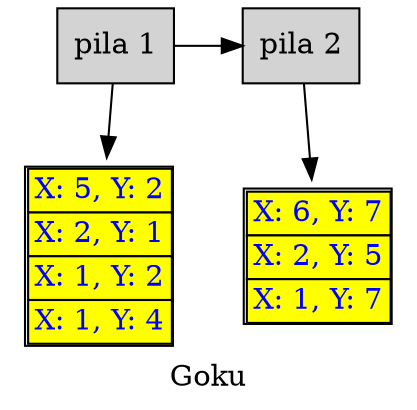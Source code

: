 digraph G { 
label="Goku";pila_1_0[shape=box, rankdir=UD, style=filled, label="pila 1",pos="0,-0!"];
pila_2_1[shape=box, rankdir=UD, style=filled, label="pila 2",pos="0,-1!"];
pila_1_0->pila_2_1;

{rank=same;pila_1_0,pila_2_1};
Nodo_pila_1_0[
	label=<
	<table border="1" cellborder="1" cellspacing="0">
		<tr><td bgcolor="yellow"><font color="#0000ff">X: 5, Y: 2</font></td></tr>
		<tr><td bgcolor="yellow"><font color="#0000ff">X: 2, Y: 1</font></td></tr>
		<tr><td bgcolor="yellow"><font color="#0000ff">X: 1, Y: 2</font></td></tr>
		<tr><td bgcolor="yellow"><font color="#0000ff">X: 1, Y: 4</font></td></tr>
	</table>>
 ,shape=plaintext];
pila_1_0->Nodo_pila_1_0;
Nodo_pila_2_1[
	label=<
	<table border="1" cellborder="1" cellspacing="0">
		<tr><td bgcolor="yellow"><font color="#0000ff">X: 6, Y: 7</font></td></tr>
		<tr><td bgcolor="yellow"><font color="#0000ff">X: 2, Y: 5</font></td></tr>
		<tr><td bgcolor="yellow"><font color="#0000ff">X: 1, Y: 7</font></td></tr>
	</table>>
 ,shape=plaintext];
pila_2_1->Nodo_pila_2_1;
}